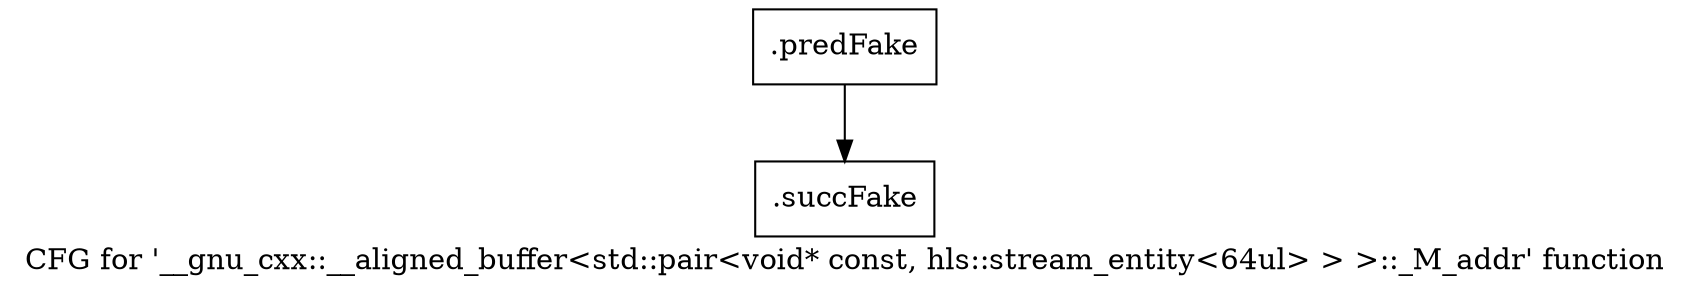 digraph "CFG for '__gnu_cxx::__aligned_buffer\<std::pair\<void* const, hls::stream_entity\<64ul\> \> \>::_M_addr' function" {
	label="CFG for '__gnu_cxx::__aligned_buffer\<std::pair\<void* const, hls::stream_entity\<64ul\> \> \>::_M_addr' function";

	Node0x5c40630 [shape=record,filename="",linenumber="",label="{.predFake}"];
	Node0x5c40630 -> Node0x6141940[ callList="" memoryops="" filename="/mnt/xilinx/Vitis_HLS/2021.2/tps/lnx64/gcc-6.2.0/lib/gcc/x86_64-pc-linux-gnu/6.2.0/../../../../include/c++/6.2.0/ext/aligned_buffer.h" execusionnum="41"];
	Node0x6141940 [shape=record,filename="/mnt/xilinx/Vitis_HLS/2021.2/tps/lnx64/gcc-6.2.0/lib/gcc/x86_64-pc-linux-gnu/6.2.0/../../../../include/c++/6.2.0/ext/aligned_buffer.h",linenumber="99",label="{.succFake}"];
}
